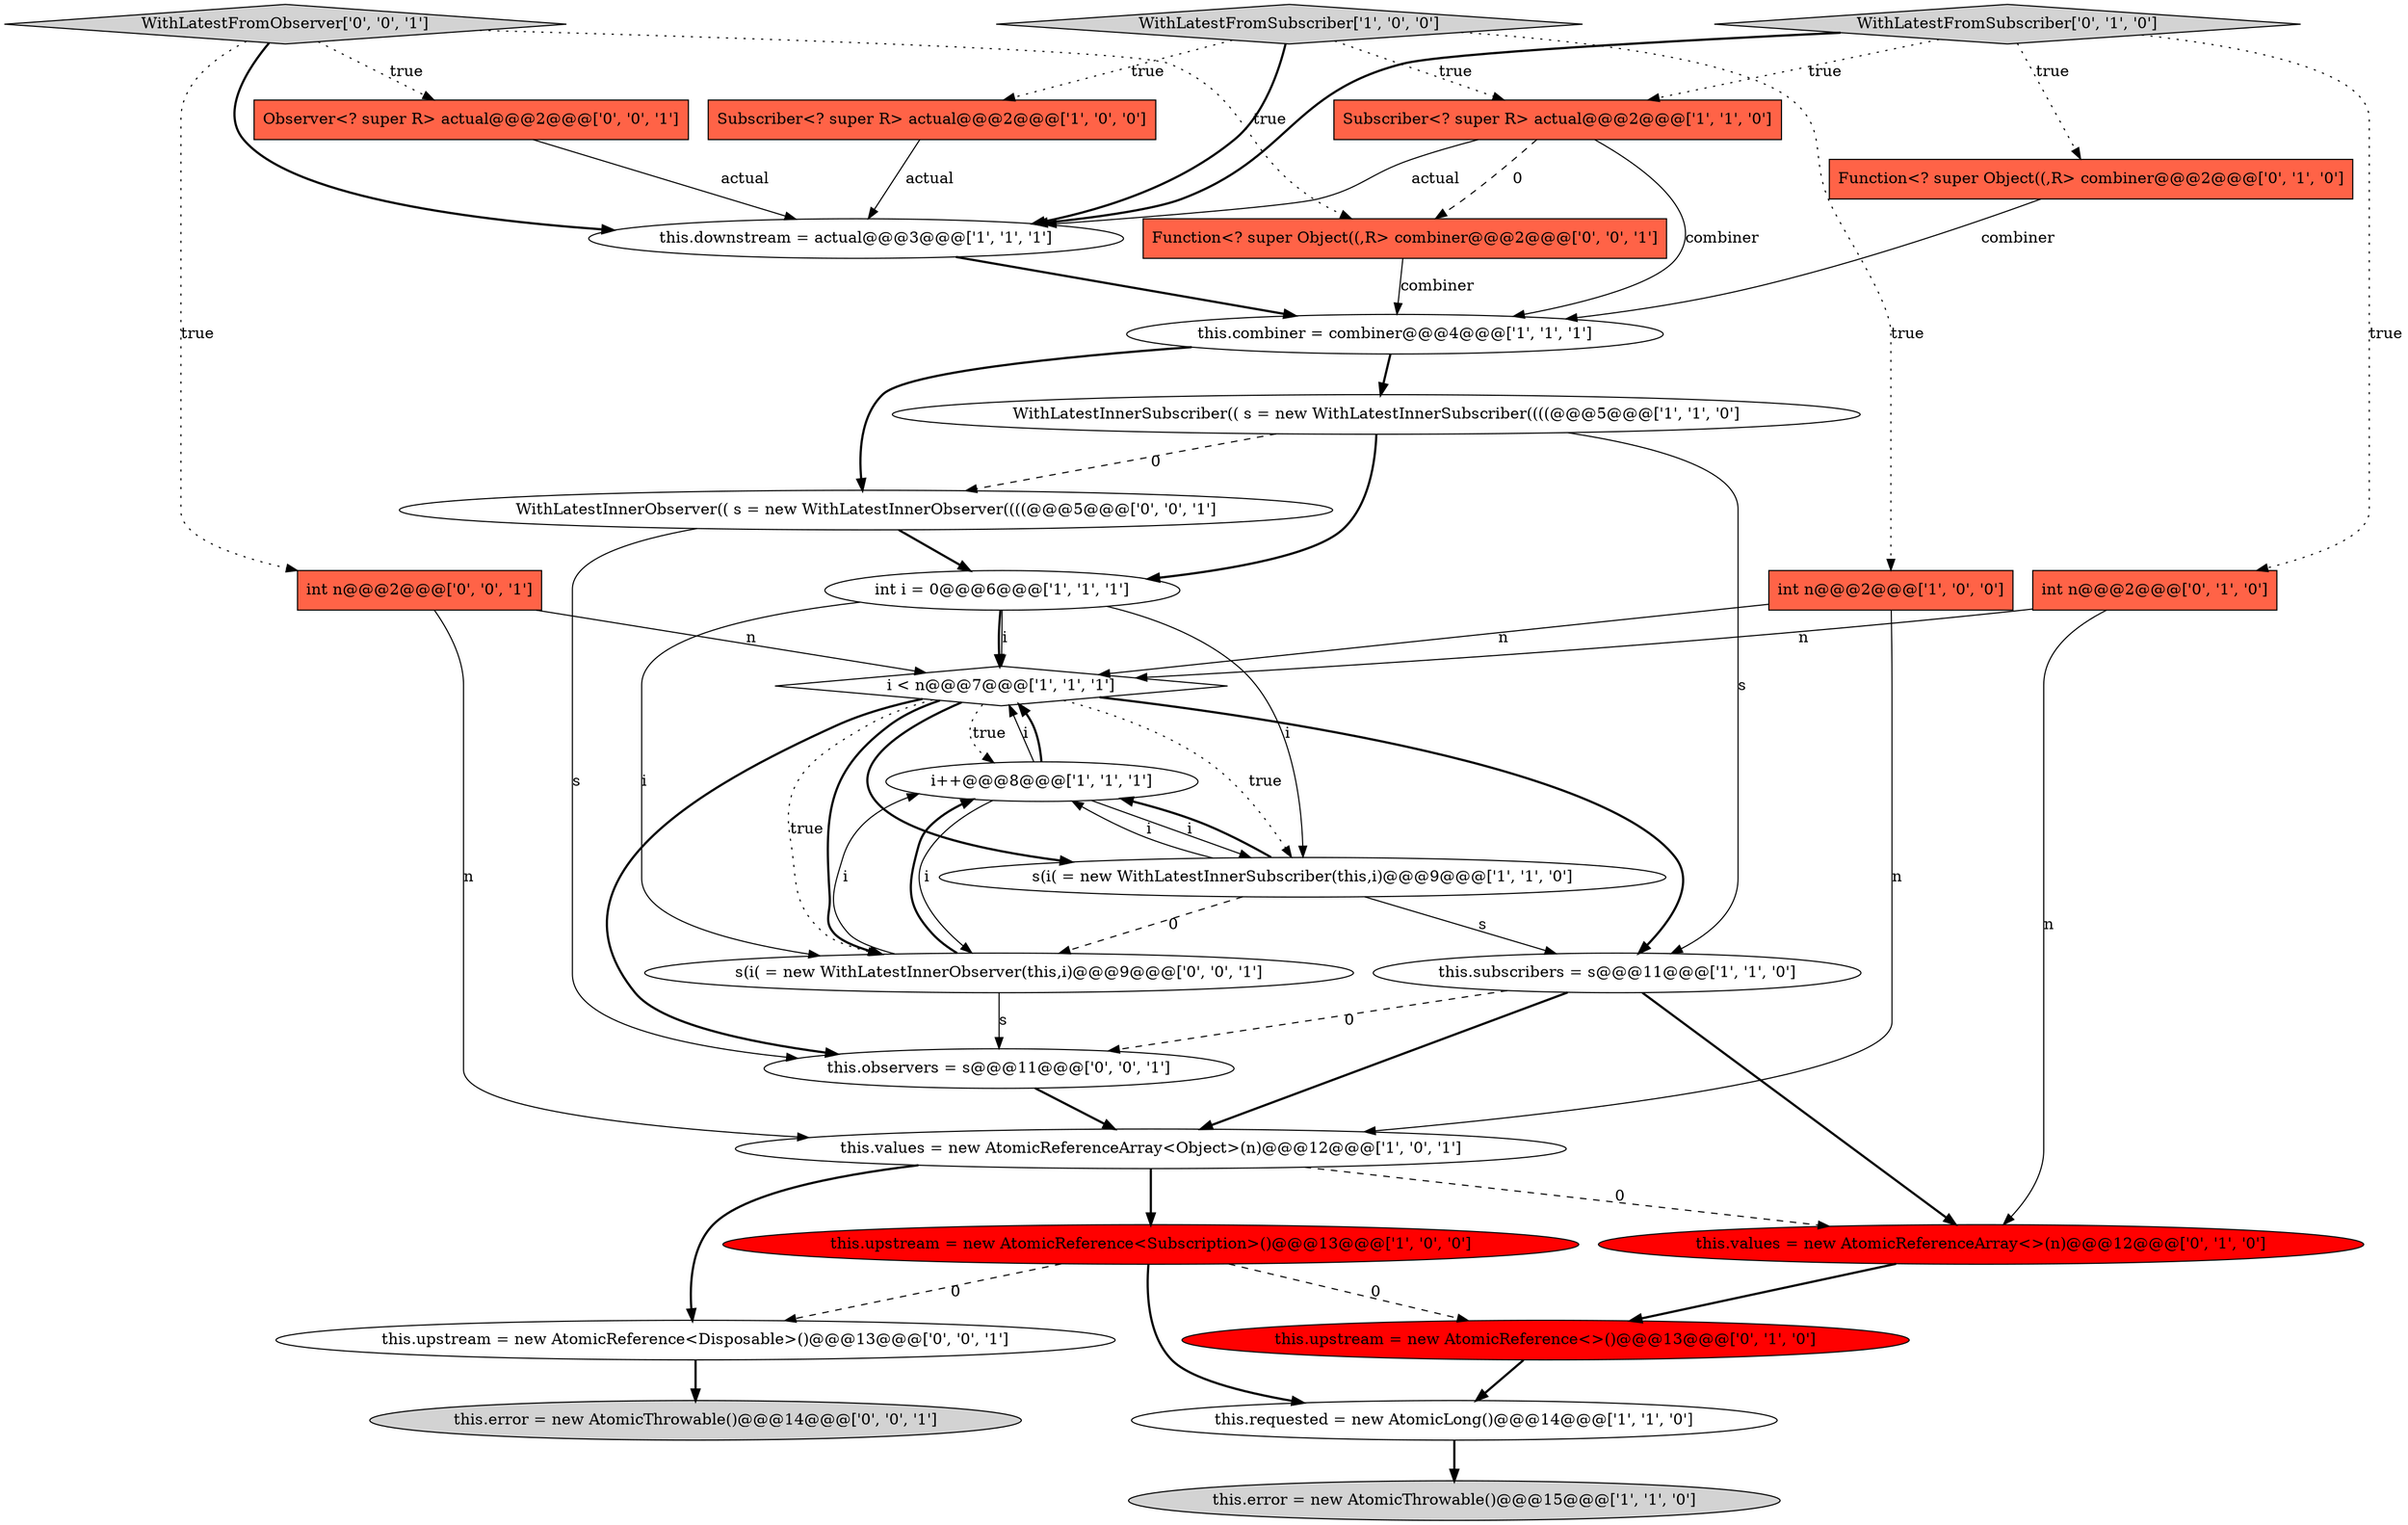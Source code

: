 digraph {
4 [style = filled, label = "this.requested = new AtomicLong()@@@14@@@['1', '1', '0']", fillcolor = white, shape = ellipse image = "AAA0AAABBB1BBB"];
21 [style = filled, label = "this.error = new AtomicThrowable()@@@14@@@['0', '0', '1']", fillcolor = lightgray, shape = ellipse image = "AAA0AAABBB3BBB"];
8 [style = filled, label = "this.combiner = combiner@@@4@@@['1', '1', '1']", fillcolor = white, shape = ellipse image = "AAA0AAABBB1BBB"];
18 [style = filled, label = "this.values = new AtomicReferenceArray<>(n)@@@12@@@['0', '1', '0']", fillcolor = red, shape = ellipse image = "AAA1AAABBB2BBB"];
20 [style = filled, label = "int n@@@2@@@['0', '1', '0']", fillcolor = tomato, shape = box image = "AAA0AAABBB2BBB"];
10 [style = filled, label = "WithLatestInnerSubscriber(( s = new WithLatestInnerSubscriber((((@@@5@@@['1', '1', '0']", fillcolor = white, shape = ellipse image = "AAA0AAABBB1BBB"];
7 [style = filled, label = "this.downstream = actual@@@3@@@['1', '1', '1']", fillcolor = white, shape = ellipse image = "AAA0AAABBB1BBB"];
1 [style = filled, label = "WithLatestFromSubscriber['1', '0', '0']", fillcolor = lightgray, shape = diamond image = "AAA0AAABBB1BBB"];
2 [style = filled, label = "int n@@@2@@@['1', '0', '0']", fillcolor = tomato, shape = box image = "AAA0AAABBB1BBB"];
9 [style = filled, label = "this.upstream = new AtomicReference<Subscription>()@@@13@@@['1', '0', '0']", fillcolor = red, shape = ellipse image = "AAA1AAABBB1BBB"];
19 [style = filled, label = "this.upstream = new AtomicReference<>()@@@13@@@['0', '1', '0']", fillcolor = red, shape = ellipse image = "AAA1AAABBB2BBB"];
12 [style = filled, label = "Subscriber<? super R> actual@@@2@@@['1', '1', '0']", fillcolor = tomato, shape = box image = "AAA0AAABBB1BBB"];
0 [style = filled, label = "i++@@@8@@@['1', '1', '1']", fillcolor = white, shape = ellipse image = "AAA0AAABBB1BBB"];
27 [style = filled, label = "WithLatestFromObserver['0', '0', '1']", fillcolor = lightgray, shape = diamond image = "AAA0AAABBB3BBB"];
11 [style = filled, label = "Subscriber<? super R> actual@@@2@@@['1', '0', '0']", fillcolor = tomato, shape = box image = "AAA0AAABBB1BBB"];
15 [style = filled, label = "this.subscribers = s@@@11@@@['1', '1', '0']", fillcolor = white, shape = ellipse image = "AAA0AAABBB1BBB"];
26 [style = filled, label = "int n@@@2@@@['0', '0', '1']", fillcolor = tomato, shape = box image = "AAA0AAABBB3BBB"];
14 [style = filled, label = "s(i( = new WithLatestInnerSubscriber(this,i)@@@9@@@['1', '1', '0']", fillcolor = white, shape = ellipse image = "AAA0AAABBB1BBB"];
24 [style = filled, label = "Observer<? super R> actual@@@2@@@['0', '0', '1']", fillcolor = tomato, shape = box image = "AAA0AAABBB3BBB"];
25 [style = filled, label = "this.upstream = new AtomicReference<Disposable>()@@@13@@@['0', '0', '1']", fillcolor = white, shape = ellipse image = "AAA0AAABBB3BBB"];
29 [style = filled, label = "Function<? super Object((,R> combiner@@@2@@@['0', '0', '1']", fillcolor = tomato, shape = box image = "AAA0AAABBB3BBB"];
6 [style = filled, label = "this.error = new AtomicThrowable()@@@15@@@['1', '1', '0']", fillcolor = lightgray, shape = ellipse image = "AAA0AAABBB1BBB"];
28 [style = filled, label = "s(i( = new WithLatestInnerObserver(this,i)@@@9@@@['0', '0', '1']", fillcolor = white, shape = ellipse image = "AAA0AAABBB3BBB"];
17 [style = filled, label = "WithLatestFromSubscriber['0', '1', '0']", fillcolor = lightgray, shape = diamond image = "AAA0AAABBB2BBB"];
22 [style = filled, label = "this.observers = s@@@11@@@['0', '0', '1']", fillcolor = white, shape = ellipse image = "AAA0AAABBB3BBB"];
16 [style = filled, label = "Function<? super Object((,R> combiner@@@2@@@['0', '1', '0']", fillcolor = tomato, shape = box image = "AAA0AAABBB2BBB"];
23 [style = filled, label = "WithLatestInnerObserver(( s = new WithLatestInnerObserver((((@@@5@@@['0', '0', '1']", fillcolor = white, shape = ellipse image = "AAA0AAABBB3BBB"];
3 [style = filled, label = "this.values = new AtomicReferenceArray<Object>(n)@@@12@@@['1', '0', '1']", fillcolor = white, shape = ellipse image = "AAA0AAABBB1BBB"];
5 [style = filled, label = "i < n@@@7@@@['1', '1', '1']", fillcolor = white, shape = diamond image = "AAA0AAABBB1BBB"];
13 [style = filled, label = "int i = 0@@@6@@@['1', '1', '1']", fillcolor = white, shape = ellipse image = "AAA0AAABBB1BBB"];
17->20 [style = dotted, label="true"];
28->0 [style = solid, label="i"];
8->10 [style = bold, label=""];
5->14 [style = dotted, label="true"];
8->23 [style = bold, label=""];
14->28 [style = dashed, label="0"];
4->6 [style = bold, label=""];
0->28 [style = solid, label="i"];
3->25 [style = bold, label=""];
27->26 [style = dotted, label="true"];
3->18 [style = dashed, label="0"];
9->4 [style = bold, label=""];
1->11 [style = dotted, label="true"];
13->5 [style = solid, label="i"];
18->19 [style = bold, label=""];
20->5 [style = solid, label="n"];
5->15 [style = bold, label=""];
26->5 [style = solid, label="n"];
5->0 [style = dotted, label="true"];
27->24 [style = dotted, label="true"];
5->14 [style = bold, label=""];
28->22 [style = solid, label="s"];
29->8 [style = solid, label="combiner"];
7->8 [style = bold, label=""];
24->7 [style = solid, label="actual"];
15->3 [style = bold, label=""];
1->7 [style = bold, label=""];
15->18 [style = bold, label=""];
5->28 [style = bold, label=""];
15->22 [style = dashed, label="0"];
0->5 [style = solid, label="i"];
11->7 [style = solid, label="actual"];
17->16 [style = dotted, label="true"];
14->15 [style = solid, label="s"];
23->22 [style = solid, label="s"];
3->9 [style = bold, label=""];
17->7 [style = bold, label=""];
28->0 [style = bold, label=""];
22->3 [style = bold, label=""];
0->14 [style = solid, label="i"];
9->19 [style = dashed, label="0"];
12->8 [style = solid, label="combiner"];
2->3 [style = solid, label="n"];
14->0 [style = bold, label=""];
10->13 [style = bold, label=""];
17->12 [style = dotted, label="true"];
27->29 [style = dotted, label="true"];
23->13 [style = bold, label=""];
2->5 [style = solid, label="n"];
12->7 [style = solid, label="actual"];
27->7 [style = bold, label=""];
1->12 [style = dotted, label="true"];
9->25 [style = dashed, label="0"];
26->3 [style = solid, label="n"];
12->29 [style = dashed, label="0"];
13->5 [style = bold, label=""];
14->0 [style = solid, label="i"];
16->8 [style = solid, label="combiner"];
10->15 [style = solid, label="s"];
13->14 [style = solid, label="i"];
13->28 [style = solid, label="i"];
19->4 [style = bold, label=""];
1->2 [style = dotted, label="true"];
10->23 [style = dashed, label="0"];
5->22 [style = bold, label=""];
5->28 [style = dotted, label="true"];
20->18 [style = solid, label="n"];
25->21 [style = bold, label=""];
0->5 [style = bold, label=""];
}
